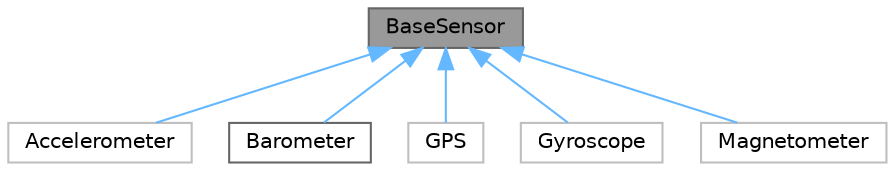 digraph "BaseSensor"
{
 // LATEX_PDF_SIZE
  bgcolor="transparent";
  edge [fontname=Helvetica,fontsize=10,labelfontname=Helvetica,labelfontsize=10];
  node [fontname=Helvetica,fontsize=10,shape=box,height=0.2,width=0.4];
  Node1 [label="BaseSensor",height=0.2,width=0.4,color="gray40", fillcolor="grey60", style="filled", fontcolor="black",tooltip=" "];
  Node1 -> Node2 [dir="back",color="steelblue1",style="solid"];
  Node2 [label="Accelerometer",height=0.2,width=0.4,color="grey75", fillcolor="white", style="filled",URL="$classAccelerometer.html",tooltip=" "];
  Node1 -> Node3 [dir="back",color="steelblue1",style="solid"];
  Node3 [label="Barometer",height=0.2,width=0.4,color="gray40", fillcolor="white", style="filled",URL="$classBarometer.html",tooltip="Generic Barometer."];
  Node1 -> Node4 [dir="back",color="steelblue1",style="solid"];
  Node4 [label="GPS",height=0.2,width=0.4,color="grey75", fillcolor="white", style="filled",URL="$classGPS.html",tooltip=" "];
  Node1 -> Node5 [dir="back",color="steelblue1",style="solid"];
  Node5 [label="Gyroscope",height=0.2,width=0.4,color="grey75", fillcolor="white", style="filled",URL="$classGyroscope.html",tooltip=" "];
  Node1 -> Node6 [dir="back",color="steelblue1",style="solid"];
  Node6 [label="Magnetometer",height=0.2,width=0.4,color="grey75", fillcolor="white", style="filled",URL="$classMagnetometer.html",tooltip=" "];
}
